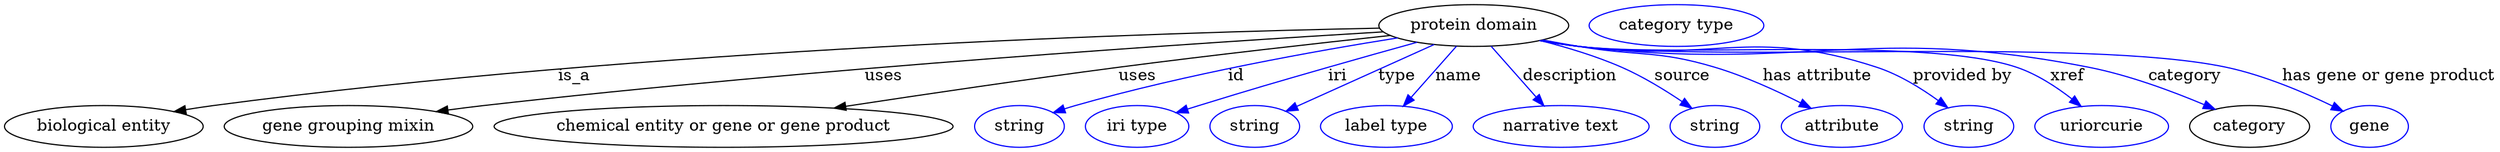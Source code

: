 digraph {
	graph [bb="0,0,2135.1,123"];
	node [label="\N"];
	"protein domain"	[height=0.5,
		label="protein domain",
		pos="1260.1,105",
		width=2.2567];
	"biological entity"	[height=0.5,
		pos="85.142,18",
		width=2.3651];
	"protein domain" -> "biological entity"	[label=is_a,
		lp="489.14,61.5",
		pos="e,145.44,30.767 1179.4,102.74 999.23,99.091 550.79,85.383 179.14,36 171.46,34.979 163.44,33.763 155.47,32.459"];
	"gene grouping mixin"	[height=0.5,
		pos="295.14,18",
		width=2.9608];
	"protein domain" -> "gene grouping mixin"	[label=uses,
		lp="754.64,61.5",
		pos="e,370.55,30.768 1182.7,99.54 1033.3,90.545 694.69,68.296 411.14,36 401.28,34.877 390.97,33.565 380.74,32.177"];
	"chemical entity or gene or gene product"	[height=0.5,
		pos="617.14,18",
		width=5.4703];
	"protein domain" -> "chemical entity or gene or gene product"	[label=uses,
		lp="971.64,61.5",
		pos="e,711.73,33.835 1188.6,96.454 1126.7,89.772 1034.9,79.478 955.14,69 876.82,58.716 788.53,45.602 721.83,35.385"];
	id	[color=blue,
		height=0.5,
		label=string,
		pos="870.14,18",
		width=1.0652];
	"protein domain" -> id	[color=blue,
		label=id,
		lp="1056.1,61.5",
		pos="e,899.15,29.922 1194.8,94.286 1125.4,83.213 1012.9,63.083 918.14,36 915.04,35.113 911.85,34.133 908.65,33.106",
		style=solid];
	iri	[color=blue,
		height=0.5,
		label="iri type",
		pos="971.14,18",
		width=1.2277];
	"protein domain" -> iri	[color=blue,
		label=iri,
		lp="1143.1,61.5",
		pos="e,1004.8,29.681 1211.4,90.578 1188.3,84.149 1160.2,76.281 1135.1,69 1086.1,54.785 1073.9,50.997 1025.1,36 1021.6,34.926 1018,33.805 \
1014.4,32.674",
		style=solid];
	type	[color=blue,
		height=0.5,
		label=string,
		pos="1072.1,18",
		width=1.0652];
	"protein domain" -> type	[color=blue,
		label=type,
		lp="1194.1,61.5",
		pos="e,1098.9,31.117 1226.1,88.607 1192.7,73.52 1142.1,50.612 1108.1,35.24",
		style=solid];
	name	[color=blue,
		height=0.5,
		label="label type",
		pos="1185.1,18",
		width=1.5707];
	"protein domain" -> name	[color=blue,
		label=name,
		lp="1247.1,61.5",
		pos="e,1199.7,35.469 1245.3,87.207 1234.3,74.669 1219,57.35 1206.6,43.302",
		style=solid];
	description	[color=blue,
		height=0.5,
		label="narrative text",
		pos="1335.1,18",
		width=2.0943];
	"protein domain" -> description	[color=blue,
		label=description,
		lp="1342.6,61.5",
		pos="e,1320.4,35.758 1275,87.207 1286,74.75 1301.1,57.573 1313.5,43.574",
		style=solid];
	source	[color=blue,
		height=0.5,
		label=string,
		pos="1467.1,18",
		width=1.0652];
	"protein domain" -> source	[color=blue,
		label=source,
		lp="1439.1,61.5",
		pos="e,1447.3,33.664 1317,92.072 1339.4,86.423 1364.9,78.747 1387.1,69 1405.3,61.018 1424.2,49.386 1439.1,39.349",
		style=solid];
	"has attribute"	[color=blue,
		height=0.5,
		label=attribute,
		pos="1575.1,18",
		width=1.4443];
	"protein domain" -> "has attribute"	[color=blue,
		label="has attribute",
		lp="1554.1,61.5",
		pos="e,1548.9,33.702 1319.2,92.556 1329.5,90.64 1340.1,88.718 1350.1,87 1402,78.116 1416.8,84.201 1467.1,69 1492.4,61.39 1519.2,48.961 \
1539.9,38.399",
		style=solid];
	"provided by"	[color=blue,
		height=0.5,
		label=string,
		pos="1683.1,18",
		width=1.0652];
	"protein domain" -> "provided by"	[color=blue,
		label="provided by",
		lp="1677.6,61.5",
		pos="e,1665.3,34.187 1317.6,92.118 1328.4,90.182 1339.6,88.366 1350.1,87 1462.8,72.432 1497.3,104.77 1605.1,69 1623.9,62.794 1642.5,51.07 \
1656.9,40.534",
		style=solid];
	xref	[color=blue,
		height=0.5,
		label=uriorcurie,
		pos="1797.1,18",
		width=1.5887];
	"protein domain" -> xref	[color=blue,
		label=xref,
		lp="1767.6,61.5",
		pos="e,1779.5,35.289 1317.1,92.01 1328,90.06 1339.4,88.266 1350.1,87 1432.8,77.255 1645.3,95.515 1724.1,69 1741.3,63.218 1758.2,52.126 \
1771.4,41.856",
		style=solid];
	category	[height=0.5,
		pos="1924.1,18",
		width=1.4263];
	"protein domain" -> category	[color=blue,
		label=category,
		lp="1868.6,61.5",
		pos="e,1894.5,32.76 1316.6,92.037 1327.7,90.058 1339.2,88.248 1350.1,87 1542.8,64.943 1595.9,106.47 1786.1,69 1820.5,62.225 1857.8,48.288 \
1885,36.845",
		style=solid];
	"has gene or gene product"	[color=blue,
		height=0.5,
		label=gene,
		pos="2026.1,18",
		width=0.92075];
	"protein domain" -> "has gene or gene product"	[color=blue,
		label="has gene or gene product",
		lp="2043.6,61.5",
		pos="e,2003.1,31.362 1316.6,91.96 1327.7,89.988 1339.2,88.2 1350.1,87 1472.6,73.529 1783.7,94.764 1904.1,69 1936,62.195 1970.1,47.534 \
1994.1,35.837",
		style=solid];
	"named thing_category"	[color=blue,
		height=0.5,
		label="category type",
		pos="1434.1,105",
		width=2.0762];
}
